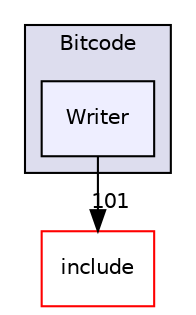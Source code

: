 digraph "lib/Bitcode/Writer" {
  bgcolor=transparent;
  compound=true
  node [ fontsize="10", fontname="Helvetica"];
  edge [ labelfontsize="10", labelfontname="Helvetica"];
  subgraph clusterdir_749d2cb0e1eb5e5dffe5846f316219ac {
    graph [ bgcolor="#ddddee", pencolor="black", label="Bitcode" fontname="Helvetica", fontsize="10", URL="dir_749d2cb0e1eb5e5dffe5846f316219ac.html"]
  dir_9a75624839d6068de89e921cb8d24d56 [shape=box, label="Writer", style="filled", fillcolor="#eeeeff", pencolor="black", URL="dir_9a75624839d6068de89e921cb8d24d56.html"];
  }
  dir_d44c64559bbebec7f509842c48db8b23 [shape=box label="include" color="red" URL="dir_d44c64559bbebec7f509842c48db8b23.html"];
  dir_9a75624839d6068de89e921cb8d24d56->dir_d44c64559bbebec7f509842c48db8b23 [headlabel="101", labeldistance=1.5 headhref="dir_000035_000001.html"];
}
